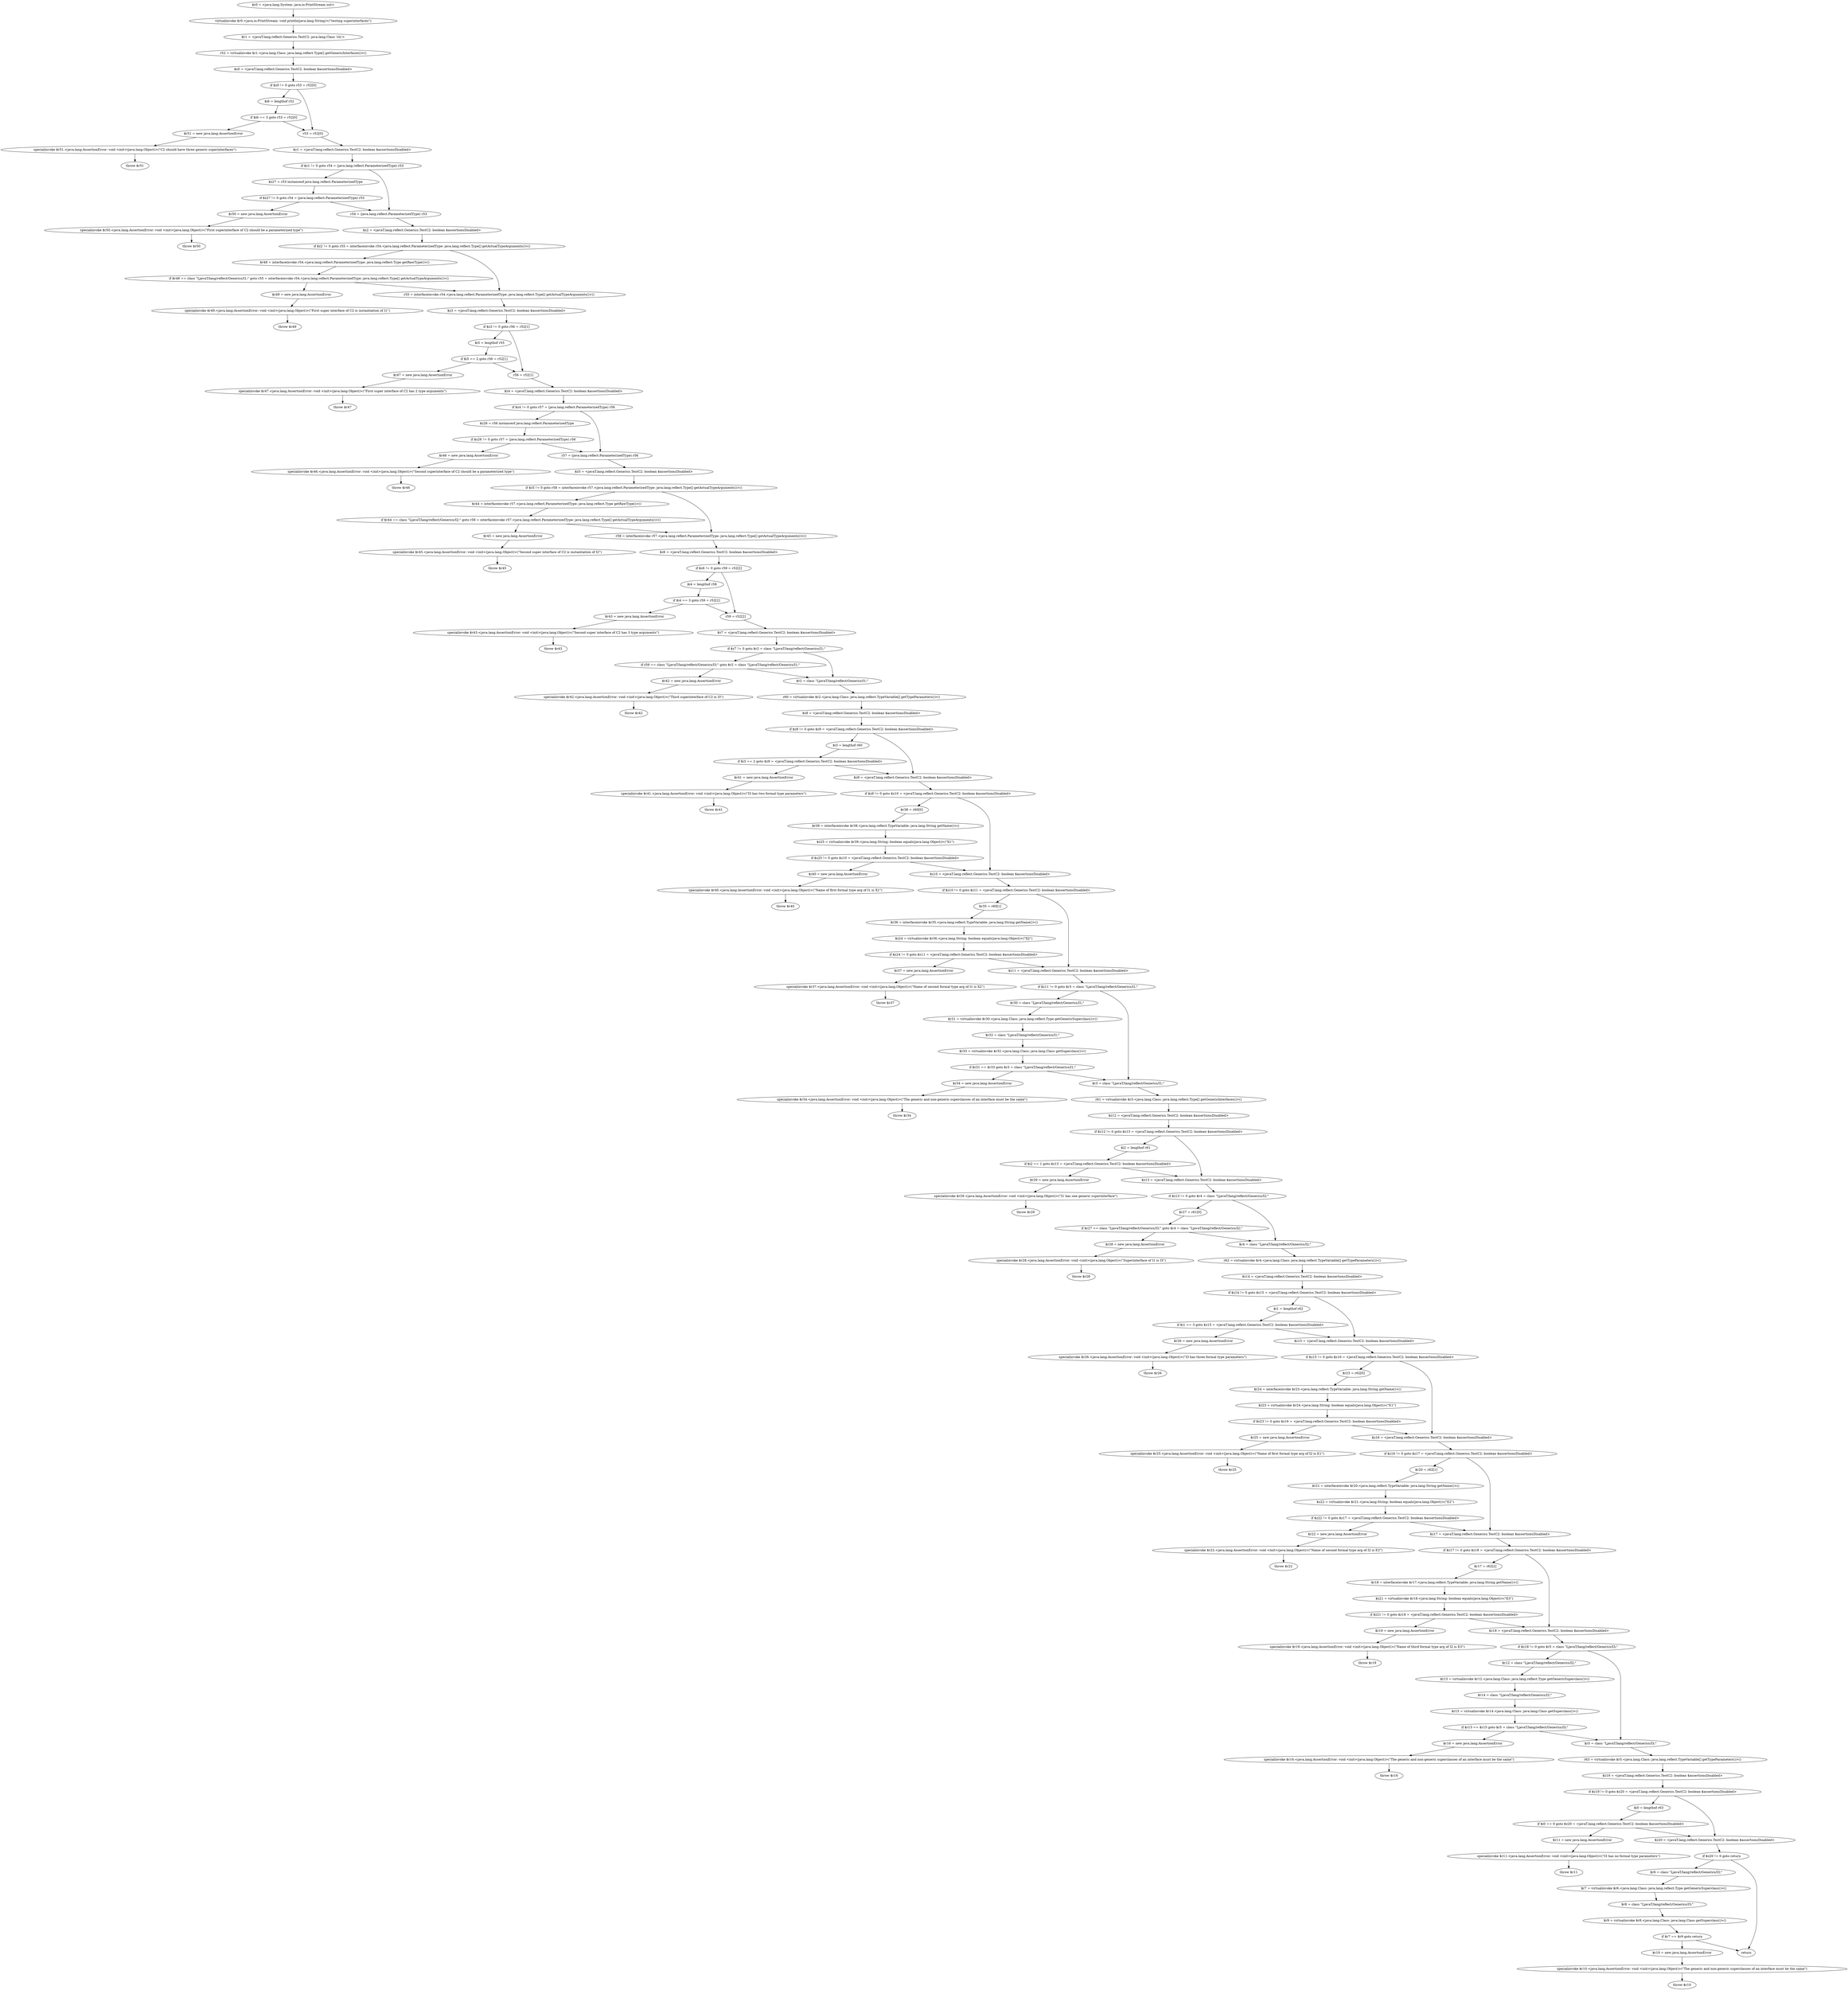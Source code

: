 digraph "unitGraph" {
    "$r0 = <java.lang.System: java.io.PrintStream out>"
    "virtualinvoke $r0.<java.io.PrintStream: void println(java.lang.String)>(\"testing superinterfaces\")"
    "$r1 = <javaT.lang.reflect.Generics.TestC2: java.lang.Class 'cls'>"
    "r52 = virtualinvoke $r1.<java.lang.Class: java.lang.reflect.Type[] getGenericInterfaces()>()"
    "$z0 = <javaT.lang.reflect.Generics.TestC2: boolean $assertionsDisabled>"
    "if $z0 != 0 goto r53 = r52[0]"
    "$i6 = lengthof r52"
    "if $i6 == 3 goto r53 = r52[0]"
    "$r51 = new java.lang.AssertionError"
    "specialinvoke $r51.<java.lang.AssertionError: void <init>(java.lang.Object)>(\"C2 should have three generic superinterfaces\")"
    "throw $r51"
    "r53 = r52[0]"
    "$z1 = <javaT.lang.reflect.Generics.TestC2: boolean $assertionsDisabled>"
    "if $z1 != 0 goto r54 = (java.lang.reflect.ParameterizedType) r53"
    "$z27 = r53 instanceof java.lang.reflect.ParameterizedType"
    "if $z27 != 0 goto r54 = (java.lang.reflect.ParameterizedType) r53"
    "$r50 = new java.lang.AssertionError"
    "specialinvoke $r50.<java.lang.AssertionError: void <init>(java.lang.Object)>(\"First superinterface of C2 should be a parameterized type\")"
    "throw $r50"
    "r54 = (java.lang.reflect.ParameterizedType) r53"
    "$z2 = <javaT.lang.reflect.Generics.TestC2: boolean $assertionsDisabled>"
    "if $z2 != 0 goto r55 = interfaceinvoke r54.<java.lang.reflect.ParameterizedType: java.lang.reflect.Type[] getActualTypeArguments()>()"
    "$r48 = interfaceinvoke r54.<java.lang.reflect.ParameterizedType: java.lang.reflect.Type getRawType()>()"
    "if $r48 == class \"LjavaT/lang/reflect/Generics/I1;\" goto r55 = interfaceinvoke r54.<java.lang.reflect.ParameterizedType: java.lang.reflect.Type[] getActualTypeArguments()>()"
    "$r49 = new java.lang.AssertionError"
    "specialinvoke $r49.<java.lang.AssertionError: void <init>(java.lang.Object)>(\"First super interface of C2 is instantiation of I1\")"
    "throw $r49"
    "r55 = interfaceinvoke r54.<java.lang.reflect.ParameterizedType: java.lang.reflect.Type[] getActualTypeArguments()>()"
    "$z3 = <javaT.lang.reflect.Generics.TestC2: boolean $assertionsDisabled>"
    "if $z3 != 0 goto r56 = r52[1]"
    "$i5 = lengthof r55"
    "if $i5 == 2 goto r56 = r52[1]"
    "$r47 = new java.lang.AssertionError"
    "specialinvoke $r47.<java.lang.AssertionError: void <init>(java.lang.Object)>(\"First super interface of C2 has 2 type arguments\")"
    "throw $r47"
    "r56 = r52[1]"
    "$z4 = <javaT.lang.reflect.Generics.TestC2: boolean $assertionsDisabled>"
    "if $z4 != 0 goto r57 = (java.lang.reflect.ParameterizedType) r56"
    "$z26 = r56 instanceof java.lang.reflect.ParameterizedType"
    "if $z26 != 0 goto r57 = (java.lang.reflect.ParameterizedType) r56"
    "$r46 = new java.lang.AssertionError"
    "specialinvoke $r46.<java.lang.AssertionError: void <init>(java.lang.Object)>(\"Second superinterface of C2 should be a parameterized type\")"
    "throw $r46"
    "r57 = (java.lang.reflect.ParameterizedType) r56"
    "$z5 = <javaT.lang.reflect.Generics.TestC2: boolean $assertionsDisabled>"
    "if $z5 != 0 goto r58 = interfaceinvoke r57.<java.lang.reflect.ParameterizedType: java.lang.reflect.Type[] getActualTypeArguments()>()"
    "$r44 = interfaceinvoke r57.<java.lang.reflect.ParameterizedType: java.lang.reflect.Type getRawType()>()"
    "if $r44 == class \"LjavaT/lang/reflect/Generics/I2;\" goto r58 = interfaceinvoke r57.<java.lang.reflect.ParameterizedType: java.lang.reflect.Type[] getActualTypeArguments()>()"
    "$r45 = new java.lang.AssertionError"
    "specialinvoke $r45.<java.lang.AssertionError: void <init>(java.lang.Object)>(\"Second super interface of C2 is instantiation of I2\")"
    "throw $r45"
    "r58 = interfaceinvoke r57.<java.lang.reflect.ParameterizedType: java.lang.reflect.Type[] getActualTypeArguments()>()"
    "$z6 = <javaT.lang.reflect.Generics.TestC2: boolean $assertionsDisabled>"
    "if $z6 != 0 goto r59 = r52[2]"
    "$i4 = lengthof r58"
    "if $i4 == 3 goto r59 = r52[2]"
    "$r43 = new java.lang.AssertionError"
    "specialinvoke $r43.<java.lang.AssertionError: void <init>(java.lang.Object)>(\"Second super interface of C2 has 3 type arguments\")"
    "throw $r43"
    "r59 = r52[2]"
    "$z7 = <javaT.lang.reflect.Generics.TestC2: boolean $assertionsDisabled>"
    "if $z7 != 0 goto $r2 = class \"LjavaT/lang/reflect/Generics/I1;\""
    "if r59 == class \"LjavaT/lang/reflect/Generics/I3;\" goto $r2 = class \"LjavaT/lang/reflect/Generics/I1;\""
    "$r42 = new java.lang.AssertionError"
    "specialinvoke $r42.<java.lang.AssertionError: void <init>(java.lang.Object)>(\"Third superinterface of C2 is I3\")"
    "throw $r42"
    "$r2 = class \"LjavaT/lang/reflect/Generics/I1;\""
    "r60 = virtualinvoke $r2.<java.lang.Class: java.lang.reflect.TypeVariable[] getTypeParameters()>()"
    "$z8 = <javaT.lang.reflect.Generics.TestC2: boolean $assertionsDisabled>"
    "if $z8 != 0 goto $z9 = <javaT.lang.reflect.Generics.TestC2: boolean $assertionsDisabled>"
    "$i3 = lengthof r60"
    "if $i3 == 2 goto $z9 = <javaT.lang.reflect.Generics.TestC2: boolean $assertionsDisabled>"
    "$r41 = new java.lang.AssertionError"
    "specialinvoke $r41.<java.lang.AssertionError: void <init>(java.lang.Object)>(\"I3 has two formal type parameters\")"
    "throw $r41"
    "$z9 = <javaT.lang.reflect.Generics.TestC2: boolean $assertionsDisabled>"
    "if $z9 != 0 goto $z10 = <javaT.lang.reflect.Generics.TestC2: boolean $assertionsDisabled>"
    "$r38 = r60[0]"
    "$r39 = interfaceinvoke $r38.<java.lang.reflect.TypeVariable: java.lang.String getName()>()"
    "$z25 = virtualinvoke $r39.<java.lang.String: boolean equals(java.lang.Object)>(\"X1\")"
    "if $z25 != 0 goto $z10 = <javaT.lang.reflect.Generics.TestC2: boolean $assertionsDisabled>"
    "$r40 = new java.lang.AssertionError"
    "specialinvoke $r40.<java.lang.AssertionError: void <init>(java.lang.Object)>(\"Name of first formal type arg of I1 is X1\")"
    "throw $r40"
    "$z10 = <javaT.lang.reflect.Generics.TestC2: boolean $assertionsDisabled>"
    "if $z10 != 0 goto $z11 = <javaT.lang.reflect.Generics.TestC2: boolean $assertionsDisabled>"
    "$r35 = r60[1]"
    "$r36 = interfaceinvoke $r35.<java.lang.reflect.TypeVariable: java.lang.String getName()>()"
    "$z24 = virtualinvoke $r36.<java.lang.String: boolean equals(java.lang.Object)>(\"X2\")"
    "if $z24 != 0 goto $z11 = <javaT.lang.reflect.Generics.TestC2: boolean $assertionsDisabled>"
    "$r37 = new java.lang.AssertionError"
    "specialinvoke $r37.<java.lang.AssertionError: void <init>(java.lang.Object)>(\"Name of second formal type arg of I1 is X2\")"
    "throw $r37"
    "$z11 = <javaT.lang.reflect.Generics.TestC2: boolean $assertionsDisabled>"
    "if $z11 != 0 goto $r3 = class \"LjavaT/lang/reflect/Generics/I1;\""
    "$r30 = class \"LjavaT/lang/reflect/Generics/I1;\""
    "$r31 = virtualinvoke $r30.<java.lang.Class: java.lang.reflect.Type getGenericSuperclass()>()"
    "$r32 = class \"LjavaT/lang/reflect/Generics/I1;\""
    "$r33 = virtualinvoke $r32.<java.lang.Class: java.lang.Class getSuperclass()>()"
    "if $r31 == $r33 goto $r3 = class \"LjavaT/lang/reflect/Generics/I1;\""
    "$r34 = new java.lang.AssertionError"
    "specialinvoke $r34.<java.lang.AssertionError: void <init>(java.lang.Object)>(\"The generic and non-generic superclasses of an interface must be the same\")"
    "throw $r34"
    "$r3 = class \"LjavaT/lang/reflect/Generics/I1;\""
    "r61 = virtualinvoke $r3.<java.lang.Class: java.lang.reflect.Type[] getGenericInterfaces()>()"
    "$z12 = <javaT.lang.reflect.Generics.TestC2: boolean $assertionsDisabled>"
    "if $z12 != 0 goto $z13 = <javaT.lang.reflect.Generics.TestC2: boolean $assertionsDisabled>"
    "$i2 = lengthof r61"
    "if $i2 == 1 goto $z13 = <javaT.lang.reflect.Generics.TestC2: boolean $assertionsDisabled>"
    "$r29 = new java.lang.AssertionError"
    "specialinvoke $r29.<java.lang.AssertionError: void <init>(java.lang.Object)>(\"I1 has one generic superinterface\")"
    "throw $r29"
    "$z13 = <javaT.lang.reflect.Generics.TestC2: boolean $assertionsDisabled>"
    "if $z13 != 0 goto $r4 = class \"LjavaT/lang/reflect/Generics/I2;\""
    "$r27 = r61[0]"
    "if $r27 == class \"LjavaT/lang/reflect/Generics/I3;\" goto $r4 = class \"LjavaT/lang/reflect/Generics/I2;\""
    "$r28 = new java.lang.AssertionError"
    "specialinvoke $r28.<java.lang.AssertionError: void <init>(java.lang.Object)>(\"Superinterface of I1 is I3\")"
    "throw $r28"
    "$r4 = class \"LjavaT/lang/reflect/Generics/I2;\""
    "r62 = virtualinvoke $r4.<java.lang.Class: java.lang.reflect.TypeVariable[] getTypeParameters()>()"
    "$z14 = <javaT.lang.reflect.Generics.TestC2: boolean $assertionsDisabled>"
    "if $z14 != 0 goto $z15 = <javaT.lang.reflect.Generics.TestC2: boolean $assertionsDisabled>"
    "$i1 = lengthof r62"
    "if $i1 == 3 goto $z15 = <javaT.lang.reflect.Generics.TestC2: boolean $assertionsDisabled>"
    "$r26 = new java.lang.AssertionError"
    "specialinvoke $r26.<java.lang.AssertionError: void <init>(java.lang.Object)>(\"I3 has three formal type parameters\")"
    "throw $r26"
    "$z15 = <javaT.lang.reflect.Generics.TestC2: boolean $assertionsDisabled>"
    "if $z15 != 0 goto $z16 = <javaT.lang.reflect.Generics.TestC2: boolean $assertionsDisabled>"
    "$r23 = r62[0]"
    "$r24 = interfaceinvoke $r23.<java.lang.reflect.TypeVariable: java.lang.String getName()>()"
    "$z23 = virtualinvoke $r24.<java.lang.String: boolean equals(java.lang.Object)>(\"E1\")"
    "if $z23 != 0 goto $z16 = <javaT.lang.reflect.Generics.TestC2: boolean $assertionsDisabled>"
    "$r25 = new java.lang.AssertionError"
    "specialinvoke $r25.<java.lang.AssertionError: void <init>(java.lang.Object)>(\"Name of first formal type arg of I2 is E1\")"
    "throw $r25"
    "$z16 = <javaT.lang.reflect.Generics.TestC2: boolean $assertionsDisabled>"
    "if $z16 != 0 goto $z17 = <javaT.lang.reflect.Generics.TestC2: boolean $assertionsDisabled>"
    "$r20 = r62[1]"
    "$r21 = interfaceinvoke $r20.<java.lang.reflect.TypeVariable: java.lang.String getName()>()"
    "$z22 = virtualinvoke $r21.<java.lang.String: boolean equals(java.lang.Object)>(\"E2\")"
    "if $z22 != 0 goto $z17 = <javaT.lang.reflect.Generics.TestC2: boolean $assertionsDisabled>"
    "$r22 = new java.lang.AssertionError"
    "specialinvoke $r22.<java.lang.AssertionError: void <init>(java.lang.Object)>(\"Name of second formal type arg of I2 is E2\")"
    "throw $r22"
    "$z17 = <javaT.lang.reflect.Generics.TestC2: boolean $assertionsDisabled>"
    "if $z17 != 0 goto $z18 = <javaT.lang.reflect.Generics.TestC2: boolean $assertionsDisabled>"
    "$r17 = r62[2]"
    "$r18 = interfaceinvoke $r17.<java.lang.reflect.TypeVariable: java.lang.String getName()>()"
    "$z21 = virtualinvoke $r18.<java.lang.String: boolean equals(java.lang.Object)>(\"E3\")"
    "if $z21 != 0 goto $z18 = <javaT.lang.reflect.Generics.TestC2: boolean $assertionsDisabled>"
    "$r19 = new java.lang.AssertionError"
    "specialinvoke $r19.<java.lang.AssertionError: void <init>(java.lang.Object)>(\"Name of third formal type arg of I2 is E3\")"
    "throw $r19"
    "$z18 = <javaT.lang.reflect.Generics.TestC2: boolean $assertionsDisabled>"
    "if $z18 != 0 goto $r5 = class \"LjavaT/lang/reflect/Generics/I3;\""
    "$r12 = class \"LjavaT/lang/reflect/Generics/I2;\""
    "$r13 = virtualinvoke $r12.<java.lang.Class: java.lang.reflect.Type getGenericSuperclass()>()"
    "$r14 = class \"LjavaT/lang/reflect/Generics/I2;\""
    "$r15 = virtualinvoke $r14.<java.lang.Class: java.lang.Class getSuperclass()>()"
    "if $r13 == $r15 goto $r5 = class \"LjavaT/lang/reflect/Generics/I3;\""
    "$r16 = new java.lang.AssertionError"
    "specialinvoke $r16.<java.lang.AssertionError: void <init>(java.lang.Object)>(\"The generic and non-generic superclasses of an interface must be the same\")"
    "throw $r16"
    "$r5 = class \"LjavaT/lang/reflect/Generics/I3;\""
    "r63 = virtualinvoke $r5.<java.lang.Class: java.lang.reflect.TypeVariable[] getTypeParameters()>()"
    "$z19 = <javaT.lang.reflect.Generics.TestC2: boolean $assertionsDisabled>"
    "if $z19 != 0 goto $z20 = <javaT.lang.reflect.Generics.TestC2: boolean $assertionsDisabled>"
    "$i0 = lengthof r63"
    "if $i0 == 0 goto $z20 = <javaT.lang.reflect.Generics.TestC2: boolean $assertionsDisabled>"
    "$r11 = new java.lang.AssertionError"
    "specialinvoke $r11.<java.lang.AssertionError: void <init>(java.lang.Object)>(\"I3 has no formal type parameters\")"
    "throw $r11"
    "$z20 = <javaT.lang.reflect.Generics.TestC2: boolean $assertionsDisabled>"
    "if $z20 != 0 goto return"
    "$r6 = class \"LjavaT/lang/reflect/Generics/I3;\""
    "$r7 = virtualinvoke $r6.<java.lang.Class: java.lang.reflect.Type getGenericSuperclass()>()"
    "$r8 = class \"LjavaT/lang/reflect/Generics/I3;\""
    "$r9 = virtualinvoke $r8.<java.lang.Class: java.lang.Class getSuperclass()>()"
    "if $r7 == $r9 goto return"
    "$r10 = new java.lang.AssertionError"
    "specialinvoke $r10.<java.lang.AssertionError: void <init>(java.lang.Object)>(\"The generic and non-generic superclasses of an interface must be the same\")"
    "throw $r10"
    "return"
    "$r0 = <java.lang.System: java.io.PrintStream out>"->"virtualinvoke $r0.<java.io.PrintStream: void println(java.lang.String)>(\"testing superinterfaces\")";
    "virtualinvoke $r0.<java.io.PrintStream: void println(java.lang.String)>(\"testing superinterfaces\")"->"$r1 = <javaT.lang.reflect.Generics.TestC2: java.lang.Class 'cls'>";
    "$r1 = <javaT.lang.reflect.Generics.TestC2: java.lang.Class 'cls'>"->"r52 = virtualinvoke $r1.<java.lang.Class: java.lang.reflect.Type[] getGenericInterfaces()>()";
    "r52 = virtualinvoke $r1.<java.lang.Class: java.lang.reflect.Type[] getGenericInterfaces()>()"->"$z0 = <javaT.lang.reflect.Generics.TestC2: boolean $assertionsDisabled>";
    "$z0 = <javaT.lang.reflect.Generics.TestC2: boolean $assertionsDisabled>"->"if $z0 != 0 goto r53 = r52[0]";
    "if $z0 != 0 goto r53 = r52[0]"->"$i6 = lengthof r52";
    "if $z0 != 0 goto r53 = r52[0]"->"r53 = r52[0]";
    "$i6 = lengthof r52"->"if $i6 == 3 goto r53 = r52[0]";
    "if $i6 == 3 goto r53 = r52[0]"->"$r51 = new java.lang.AssertionError";
    "if $i6 == 3 goto r53 = r52[0]"->"r53 = r52[0]";
    "$r51 = new java.lang.AssertionError"->"specialinvoke $r51.<java.lang.AssertionError: void <init>(java.lang.Object)>(\"C2 should have three generic superinterfaces\")";
    "specialinvoke $r51.<java.lang.AssertionError: void <init>(java.lang.Object)>(\"C2 should have three generic superinterfaces\")"->"throw $r51";
    "r53 = r52[0]"->"$z1 = <javaT.lang.reflect.Generics.TestC2: boolean $assertionsDisabled>";
    "$z1 = <javaT.lang.reflect.Generics.TestC2: boolean $assertionsDisabled>"->"if $z1 != 0 goto r54 = (java.lang.reflect.ParameterizedType) r53";
    "if $z1 != 0 goto r54 = (java.lang.reflect.ParameterizedType) r53"->"$z27 = r53 instanceof java.lang.reflect.ParameterizedType";
    "if $z1 != 0 goto r54 = (java.lang.reflect.ParameterizedType) r53"->"r54 = (java.lang.reflect.ParameterizedType) r53";
    "$z27 = r53 instanceof java.lang.reflect.ParameterizedType"->"if $z27 != 0 goto r54 = (java.lang.reflect.ParameterizedType) r53";
    "if $z27 != 0 goto r54 = (java.lang.reflect.ParameterizedType) r53"->"$r50 = new java.lang.AssertionError";
    "if $z27 != 0 goto r54 = (java.lang.reflect.ParameterizedType) r53"->"r54 = (java.lang.reflect.ParameterizedType) r53";
    "$r50 = new java.lang.AssertionError"->"specialinvoke $r50.<java.lang.AssertionError: void <init>(java.lang.Object)>(\"First superinterface of C2 should be a parameterized type\")";
    "specialinvoke $r50.<java.lang.AssertionError: void <init>(java.lang.Object)>(\"First superinterface of C2 should be a parameterized type\")"->"throw $r50";
    "r54 = (java.lang.reflect.ParameterizedType) r53"->"$z2 = <javaT.lang.reflect.Generics.TestC2: boolean $assertionsDisabled>";
    "$z2 = <javaT.lang.reflect.Generics.TestC2: boolean $assertionsDisabled>"->"if $z2 != 0 goto r55 = interfaceinvoke r54.<java.lang.reflect.ParameterizedType: java.lang.reflect.Type[] getActualTypeArguments()>()";
    "if $z2 != 0 goto r55 = interfaceinvoke r54.<java.lang.reflect.ParameterizedType: java.lang.reflect.Type[] getActualTypeArguments()>()"->"$r48 = interfaceinvoke r54.<java.lang.reflect.ParameterizedType: java.lang.reflect.Type getRawType()>()";
    "if $z2 != 0 goto r55 = interfaceinvoke r54.<java.lang.reflect.ParameterizedType: java.lang.reflect.Type[] getActualTypeArguments()>()"->"r55 = interfaceinvoke r54.<java.lang.reflect.ParameterizedType: java.lang.reflect.Type[] getActualTypeArguments()>()";
    "$r48 = interfaceinvoke r54.<java.lang.reflect.ParameterizedType: java.lang.reflect.Type getRawType()>()"->"if $r48 == class \"LjavaT/lang/reflect/Generics/I1;\" goto r55 = interfaceinvoke r54.<java.lang.reflect.ParameterizedType: java.lang.reflect.Type[] getActualTypeArguments()>()";
    "if $r48 == class \"LjavaT/lang/reflect/Generics/I1;\" goto r55 = interfaceinvoke r54.<java.lang.reflect.ParameterizedType: java.lang.reflect.Type[] getActualTypeArguments()>()"->"$r49 = new java.lang.AssertionError";
    "if $r48 == class \"LjavaT/lang/reflect/Generics/I1;\" goto r55 = interfaceinvoke r54.<java.lang.reflect.ParameterizedType: java.lang.reflect.Type[] getActualTypeArguments()>()"->"r55 = interfaceinvoke r54.<java.lang.reflect.ParameterizedType: java.lang.reflect.Type[] getActualTypeArguments()>()";
    "$r49 = new java.lang.AssertionError"->"specialinvoke $r49.<java.lang.AssertionError: void <init>(java.lang.Object)>(\"First super interface of C2 is instantiation of I1\")";
    "specialinvoke $r49.<java.lang.AssertionError: void <init>(java.lang.Object)>(\"First super interface of C2 is instantiation of I1\")"->"throw $r49";
    "r55 = interfaceinvoke r54.<java.lang.reflect.ParameterizedType: java.lang.reflect.Type[] getActualTypeArguments()>()"->"$z3 = <javaT.lang.reflect.Generics.TestC2: boolean $assertionsDisabled>";
    "$z3 = <javaT.lang.reflect.Generics.TestC2: boolean $assertionsDisabled>"->"if $z3 != 0 goto r56 = r52[1]";
    "if $z3 != 0 goto r56 = r52[1]"->"$i5 = lengthof r55";
    "if $z3 != 0 goto r56 = r52[1]"->"r56 = r52[1]";
    "$i5 = lengthof r55"->"if $i5 == 2 goto r56 = r52[1]";
    "if $i5 == 2 goto r56 = r52[1]"->"$r47 = new java.lang.AssertionError";
    "if $i5 == 2 goto r56 = r52[1]"->"r56 = r52[1]";
    "$r47 = new java.lang.AssertionError"->"specialinvoke $r47.<java.lang.AssertionError: void <init>(java.lang.Object)>(\"First super interface of C2 has 2 type arguments\")";
    "specialinvoke $r47.<java.lang.AssertionError: void <init>(java.lang.Object)>(\"First super interface of C2 has 2 type arguments\")"->"throw $r47";
    "r56 = r52[1]"->"$z4 = <javaT.lang.reflect.Generics.TestC2: boolean $assertionsDisabled>";
    "$z4 = <javaT.lang.reflect.Generics.TestC2: boolean $assertionsDisabled>"->"if $z4 != 0 goto r57 = (java.lang.reflect.ParameterizedType) r56";
    "if $z4 != 0 goto r57 = (java.lang.reflect.ParameterizedType) r56"->"$z26 = r56 instanceof java.lang.reflect.ParameterizedType";
    "if $z4 != 0 goto r57 = (java.lang.reflect.ParameterizedType) r56"->"r57 = (java.lang.reflect.ParameterizedType) r56";
    "$z26 = r56 instanceof java.lang.reflect.ParameterizedType"->"if $z26 != 0 goto r57 = (java.lang.reflect.ParameterizedType) r56";
    "if $z26 != 0 goto r57 = (java.lang.reflect.ParameterizedType) r56"->"$r46 = new java.lang.AssertionError";
    "if $z26 != 0 goto r57 = (java.lang.reflect.ParameterizedType) r56"->"r57 = (java.lang.reflect.ParameterizedType) r56";
    "$r46 = new java.lang.AssertionError"->"specialinvoke $r46.<java.lang.AssertionError: void <init>(java.lang.Object)>(\"Second superinterface of C2 should be a parameterized type\")";
    "specialinvoke $r46.<java.lang.AssertionError: void <init>(java.lang.Object)>(\"Second superinterface of C2 should be a parameterized type\")"->"throw $r46";
    "r57 = (java.lang.reflect.ParameterizedType) r56"->"$z5 = <javaT.lang.reflect.Generics.TestC2: boolean $assertionsDisabled>";
    "$z5 = <javaT.lang.reflect.Generics.TestC2: boolean $assertionsDisabled>"->"if $z5 != 0 goto r58 = interfaceinvoke r57.<java.lang.reflect.ParameterizedType: java.lang.reflect.Type[] getActualTypeArguments()>()";
    "if $z5 != 0 goto r58 = interfaceinvoke r57.<java.lang.reflect.ParameterizedType: java.lang.reflect.Type[] getActualTypeArguments()>()"->"$r44 = interfaceinvoke r57.<java.lang.reflect.ParameterizedType: java.lang.reflect.Type getRawType()>()";
    "if $z5 != 0 goto r58 = interfaceinvoke r57.<java.lang.reflect.ParameterizedType: java.lang.reflect.Type[] getActualTypeArguments()>()"->"r58 = interfaceinvoke r57.<java.lang.reflect.ParameterizedType: java.lang.reflect.Type[] getActualTypeArguments()>()";
    "$r44 = interfaceinvoke r57.<java.lang.reflect.ParameterizedType: java.lang.reflect.Type getRawType()>()"->"if $r44 == class \"LjavaT/lang/reflect/Generics/I2;\" goto r58 = interfaceinvoke r57.<java.lang.reflect.ParameterizedType: java.lang.reflect.Type[] getActualTypeArguments()>()";
    "if $r44 == class \"LjavaT/lang/reflect/Generics/I2;\" goto r58 = interfaceinvoke r57.<java.lang.reflect.ParameterizedType: java.lang.reflect.Type[] getActualTypeArguments()>()"->"$r45 = new java.lang.AssertionError";
    "if $r44 == class \"LjavaT/lang/reflect/Generics/I2;\" goto r58 = interfaceinvoke r57.<java.lang.reflect.ParameterizedType: java.lang.reflect.Type[] getActualTypeArguments()>()"->"r58 = interfaceinvoke r57.<java.lang.reflect.ParameterizedType: java.lang.reflect.Type[] getActualTypeArguments()>()";
    "$r45 = new java.lang.AssertionError"->"specialinvoke $r45.<java.lang.AssertionError: void <init>(java.lang.Object)>(\"Second super interface of C2 is instantiation of I2\")";
    "specialinvoke $r45.<java.lang.AssertionError: void <init>(java.lang.Object)>(\"Second super interface of C2 is instantiation of I2\")"->"throw $r45";
    "r58 = interfaceinvoke r57.<java.lang.reflect.ParameterizedType: java.lang.reflect.Type[] getActualTypeArguments()>()"->"$z6 = <javaT.lang.reflect.Generics.TestC2: boolean $assertionsDisabled>";
    "$z6 = <javaT.lang.reflect.Generics.TestC2: boolean $assertionsDisabled>"->"if $z6 != 0 goto r59 = r52[2]";
    "if $z6 != 0 goto r59 = r52[2]"->"$i4 = lengthof r58";
    "if $z6 != 0 goto r59 = r52[2]"->"r59 = r52[2]";
    "$i4 = lengthof r58"->"if $i4 == 3 goto r59 = r52[2]";
    "if $i4 == 3 goto r59 = r52[2]"->"$r43 = new java.lang.AssertionError";
    "if $i4 == 3 goto r59 = r52[2]"->"r59 = r52[2]";
    "$r43 = new java.lang.AssertionError"->"specialinvoke $r43.<java.lang.AssertionError: void <init>(java.lang.Object)>(\"Second super interface of C2 has 3 type arguments\")";
    "specialinvoke $r43.<java.lang.AssertionError: void <init>(java.lang.Object)>(\"Second super interface of C2 has 3 type arguments\")"->"throw $r43";
    "r59 = r52[2]"->"$z7 = <javaT.lang.reflect.Generics.TestC2: boolean $assertionsDisabled>";
    "$z7 = <javaT.lang.reflect.Generics.TestC2: boolean $assertionsDisabled>"->"if $z7 != 0 goto $r2 = class \"LjavaT/lang/reflect/Generics/I1;\"";
    "if $z7 != 0 goto $r2 = class \"LjavaT/lang/reflect/Generics/I1;\""->"if r59 == class \"LjavaT/lang/reflect/Generics/I3;\" goto $r2 = class \"LjavaT/lang/reflect/Generics/I1;\"";
    "if $z7 != 0 goto $r2 = class \"LjavaT/lang/reflect/Generics/I1;\""->"$r2 = class \"LjavaT/lang/reflect/Generics/I1;\"";
    "if r59 == class \"LjavaT/lang/reflect/Generics/I3;\" goto $r2 = class \"LjavaT/lang/reflect/Generics/I1;\""->"$r42 = new java.lang.AssertionError";
    "if r59 == class \"LjavaT/lang/reflect/Generics/I3;\" goto $r2 = class \"LjavaT/lang/reflect/Generics/I1;\""->"$r2 = class \"LjavaT/lang/reflect/Generics/I1;\"";
    "$r42 = new java.lang.AssertionError"->"specialinvoke $r42.<java.lang.AssertionError: void <init>(java.lang.Object)>(\"Third superinterface of C2 is I3\")";
    "specialinvoke $r42.<java.lang.AssertionError: void <init>(java.lang.Object)>(\"Third superinterface of C2 is I3\")"->"throw $r42";
    "$r2 = class \"LjavaT/lang/reflect/Generics/I1;\""->"r60 = virtualinvoke $r2.<java.lang.Class: java.lang.reflect.TypeVariable[] getTypeParameters()>()";
    "r60 = virtualinvoke $r2.<java.lang.Class: java.lang.reflect.TypeVariable[] getTypeParameters()>()"->"$z8 = <javaT.lang.reflect.Generics.TestC2: boolean $assertionsDisabled>";
    "$z8 = <javaT.lang.reflect.Generics.TestC2: boolean $assertionsDisabled>"->"if $z8 != 0 goto $z9 = <javaT.lang.reflect.Generics.TestC2: boolean $assertionsDisabled>";
    "if $z8 != 0 goto $z9 = <javaT.lang.reflect.Generics.TestC2: boolean $assertionsDisabled>"->"$i3 = lengthof r60";
    "if $z8 != 0 goto $z9 = <javaT.lang.reflect.Generics.TestC2: boolean $assertionsDisabled>"->"$z9 = <javaT.lang.reflect.Generics.TestC2: boolean $assertionsDisabled>";
    "$i3 = lengthof r60"->"if $i3 == 2 goto $z9 = <javaT.lang.reflect.Generics.TestC2: boolean $assertionsDisabled>";
    "if $i3 == 2 goto $z9 = <javaT.lang.reflect.Generics.TestC2: boolean $assertionsDisabled>"->"$r41 = new java.lang.AssertionError";
    "if $i3 == 2 goto $z9 = <javaT.lang.reflect.Generics.TestC2: boolean $assertionsDisabled>"->"$z9 = <javaT.lang.reflect.Generics.TestC2: boolean $assertionsDisabled>";
    "$r41 = new java.lang.AssertionError"->"specialinvoke $r41.<java.lang.AssertionError: void <init>(java.lang.Object)>(\"I3 has two formal type parameters\")";
    "specialinvoke $r41.<java.lang.AssertionError: void <init>(java.lang.Object)>(\"I3 has two formal type parameters\")"->"throw $r41";
    "$z9 = <javaT.lang.reflect.Generics.TestC2: boolean $assertionsDisabled>"->"if $z9 != 0 goto $z10 = <javaT.lang.reflect.Generics.TestC2: boolean $assertionsDisabled>";
    "if $z9 != 0 goto $z10 = <javaT.lang.reflect.Generics.TestC2: boolean $assertionsDisabled>"->"$r38 = r60[0]";
    "if $z9 != 0 goto $z10 = <javaT.lang.reflect.Generics.TestC2: boolean $assertionsDisabled>"->"$z10 = <javaT.lang.reflect.Generics.TestC2: boolean $assertionsDisabled>";
    "$r38 = r60[0]"->"$r39 = interfaceinvoke $r38.<java.lang.reflect.TypeVariable: java.lang.String getName()>()";
    "$r39 = interfaceinvoke $r38.<java.lang.reflect.TypeVariable: java.lang.String getName()>()"->"$z25 = virtualinvoke $r39.<java.lang.String: boolean equals(java.lang.Object)>(\"X1\")";
    "$z25 = virtualinvoke $r39.<java.lang.String: boolean equals(java.lang.Object)>(\"X1\")"->"if $z25 != 0 goto $z10 = <javaT.lang.reflect.Generics.TestC2: boolean $assertionsDisabled>";
    "if $z25 != 0 goto $z10 = <javaT.lang.reflect.Generics.TestC2: boolean $assertionsDisabled>"->"$r40 = new java.lang.AssertionError";
    "if $z25 != 0 goto $z10 = <javaT.lang.reflect.Generics.TestC2: boolean $assertionsDisabled>"->"$z10 = <javaT.lang.reflect.Generics.TestC2: boolean $assertionsDisabled>";
    "$r40 = new java.lang.AssertionError"->"specialinvoke $r40.<java.lang.AssertionError: void <init>(java.lang.Object)>(\"Name of first formal type arg of I1 is X1\")";
    "specialinvoke $r40.<java.lang.AssertionError: void <init>(java.lang.Object)>(\"Name of first formal type arg of I1 is X1\")"->"throw $r40";
    "$z10 = <javaT.lang.reflect.Generics.TestC2: boolean $assertionsDisabled>"->"if $z10 != 0 goto $z11 = <javaT.lang.reflect.Generics.TestC2: boolean $assertionsDisabled>";
    "if $z10 != 0 goto $z11 = <javaT.lang.reflect.Generics.TestC2: boolean $assertionsDisabled>"->"$r35 = r60[1]";
    "if $z10 != 0 goto $z11 = <javaT.lang.reflect.Generics.TestC2: boolean $assertionsDisabled>"->"$z11 = <javaT.lang.reflect.Generics.TestC2: boolean $assertionsDisabled>";
    "$r35 = r60[1]"->"$r36 = interfaceinvoke $r35.<java.lang.reflect.TypeVariable: java.lang.String getName()>()";
    "$r36 = interfaceinvoke $r35.<java.lang.reflect.TypeVariable: java.lang.String getName()>()"->"$z24 = virtualinvoke $r36.<java.lang.String: boolean equals(java.lang.Object)>(\"X2\")";
    "$z24 = virtualinvoke $r36.<java.lang.String: boolean equals(java.lang.Object)>(\"X2\")"->"if $z24 != 0 goto $z11 = <javaT.lang.reflect.Generics.TestC2: boolean $assertionsDisabled>";
    "if $z24 != 0 goto $z11 = <javaT.lang.reflect.Generics.TestC2: boolean $assertionsDisabled>"->"$r37 = new java.lang.AssertionError";
    "if $z24 != 0 goto $z11 = <javaT.lang.reflect.Generics.TestC2: boolean $assertionsDisabled>"->"$z11 = <javaT.lang.reflect.Generics.TestC2: boolean $assertionsDisabled>";
    "$r37 = new java.lang.AssertionError"->"specialinvoke $r37.<java.lang.AssertionError: void <init>(java.lang.Object)>(\"Name of second formal type arg of I1 is X2\")";
    "specialinvoke $r37.<java.lang.AssertionError: void <init>(java.lang.Object)>(\"Name of second formal type arg of I1 is X2\")"->"throw $r37";
    "$z11 = <javaT.lang.reflect.Generics.TestC2: boolean $assertionsDisabled>"->"if $z11 != 0 goto $r3 = class \"LjavaT/lang/reflect/Generics/I1;\"";
    "if $z11 != 0 goto $r3 = class \"LjavaT/lang/reflect/Generics/I1;\""->"$r30 = class \"LjavaT/lang/reflect/Generics/I1;\"";
    "if $z11 != 0 goto $r3 = class \"LjavaT/lang/reflect/Generics/I1;\""->"$r3 = class \"LjavaT/lang/reflect/Generics/I1;\"";
    "$r30 = class \"LjavaT/lang/reflect/Generics/I1;\""->"$r31 = virtualinvoke $r30.<java.lang.Class: java.lang.reflect.Type getGenericSuperclass()>()";
    "$r31 = virtualinvoke $r30.<java.lang.Class: java.lang.reflect.Type getGenericSuperclass()>()"->"$r32 = class \"LjavaT/lang/reflect/Generics/I1;\"";
    "$r32 = class \"LjavaT/lang/reflect/Generics/I1;\""->"$r33 = virtualinvoke $r32.<java.lang.Class: java.lang.Class getSuperclass()>()";
    "$r33 = virtualinvoke $r32.<java.lang.Class: java.lang.Class getSuperclass()>()"->"if $r31 == $r33 goto $r3 = class \"LjavaT/lang/reflect/Generics/I1;\"";
    "if $r31 == $r33 goto $r3 = class \"LjavaT/lang/reflect/Generics/I1;\""->"$r34 = new java.lang.AssertionError";
    "if $r31 == $r33 goto $r3 = class \"LjavaT/lang/reflect/Generics/I1;\""->"$r3 = class \"LjavaT/lang/reflect/Generics/I1;\"";
    "$r34 = new java.lang.AssertionError"->"specialinvoke $r34.<java.lang.AssertionError: void <init>(java.lang.Object)>(\"The generic and non-generic superclasses of an interface must be the same\")";
    "specialinvoke $r34.<java.lang.AssertionError: void <init>(java.lang.Object)>(\"The generic and non-generic superclasses of an interface must be the same\")"->"throw $r34";
    "$r3 = class \"LjavaT/lang/reflect/Generics/I1;\""->"r61 = virtualinvoke $r3.<java.lang.Class: java.lang.reflect.Type[] getGenericInterfaces()>()";
    "r61 = virtualinvoke $r3.<java.lang.Class: java.lang.reflect.Type[] getGenericInterfaces()>()"->"$z12 = <javaT.lang.reflect.Generics.TestC2: boolean $assertionsDisabled>";
    "$z12 = <javaT.lang.reflect.Generics.TestC2: boolean $assertionsDisabled>"->"if $z12 != 0 goto $z13 = <javaT.lang.reflect.Generics.TestC2: boolean $assertionsDisabled>";
    "if $z12 != 0 goto $z13 = <javaT.lang.reflect.Generics.TestC2: boolean $assertionsDisabled>"->"$i2 = lengthof r61";
    "if $z12 != 0 goto $z13 = <javaT.lang.reflect.Generics.TestC2: boolean $assertionsDisabled>"->"$z13 = <javaT.lang.reflect.Generics.TestC2: boolean $assertionsDisabled>";
    "$i2 = lengthof r61"->"if $i2 == 1 goto $z13 = <javaT.lang.reflect.Generics.TestC2: boolean $assertionsDisabled>";
    "if $i2 == 1 goto $z13 = <javaT.lang.reflect.Generics.TestC2: boolean $assertionsDisabled>"->"$r29 = new java.lang.AssertionError";
    "if $i2 == 1 goto $z13 = <javaT.lang.reflect.Generics.TestC2: boolean $assertionsDisabled>"->"$z13 = <javaT.lang.reflect.Generics.TestC2: boolean $assertionsDisabled>";
    "$r29 = new java.lang.AssertionError"->"specialinvoke $r29.<java.lang.AssertionError: void <init>(java.lang.Object)>(\"I1 has one generic superinterface\")";
    "specialinvoke $r29.<java.lang.AssertionError: void <init>(java.lang.Object)>(\"I1 has one generic superinterface\")"->"throw $r29";
    "$z13 = <javaT.lang.reflect.Generics.TestC2: boolean $assertionsDisabled>"->"if $z13 != 0 goto $r4 = class \"LjavaT/lang/reflect/Generics/I2;\"";
    "if $z13 != 0 goto $r4 = class \"LjavaT/lang/reflect/Generics/I2;\""->"$r27 = r61[0]";
    "if $z13 != 0 goto $r4 = class \"LjavaT/lang/reflect/Generics/I2;\""->"$r4 = class \"LjavaT/lang/reflect/Generics/I2;\"";
    "$r27 = r61[0]"->"if $r27 == class \"LjavaT/lang/reflect/Generics/I3;\" goto $r4 = class \"LjavaT/lang/reflect/Generics/I2;\"";
    "if $r27 == class \"LjavaT/lang/reflect/Generics/I3;\" goto $r4 = class \"LjavaT/lang/reflect/Generics/I2;\""->"$r28 = new java.lang.AssertionError";
    "if $r27 == class \"LjavaT/lang/reflect/Generics/I3;\" goto $r4 = class \"LjavaT/lang/reflect/Generics/I2;\""->"$r4 = class \"LjavaT/lang/reflect/Generics/I2;\"";
    "$r28 = new java.lang.AssertionError"->"specialinvoke $r28.<java.lang.AssertionError: void <init>(java.lang.Object)>(\"Superinterface of I1 is I3\")";
    "specialinvoke $r28.<java.lang.AssertionError: void <init>(java.lang.Object)>(\"Superinterface of I1 is I3\")"->"throw $r28";
    "$r4 = class \"LjavaT/lang/reflect/Generics/I2;\""->"r62 = virtualinvoke $r4.<java.lang.Class: java.lang.reflect.TypeVariable[] getTypeParameters()>()";
    "r62 = virtualinvoke $r4.<java.lang.Class: java.lang.reflect.TypeVariable[] getTypeParameters()>()"->"$z14 = <javaT.lang.reflect.Generics.TestC2: boolean $assertionsDisabled>";
    "$z14 = <javaT.lang.reflect.Generics.TestC2: boolean $assertionsDisabled>"->"if $z14 != 0 goto $z15 = <javaT.lang.reflect.Generics.TestC2: boolean $assertionsDisabled>";
    "if $z14 != 0 goto $z15 = <javaT.lang.reflect.Generics.TestC2: boolean $assertionsDisabled>"->"$i1 = lengthof r62";
    "if $z14 != 0 goto $z15 = <javaT.lang.reflect.Generics.TestC2: boolean $assertionsDisabled>"->"$z15 = <javaT.lang.reflect.Generics.TestC2: boolean $assertionsDisabled>";
    "$i1 = lengthof r62"->"if $i1 == 3 goto $z15 = <javaT.lang.reflect.Generics.TestC2: boolean $assertionsDisabled>";
    "if $i1 == 3 goto $z15 = <javaT.lang.reflect.Generics.TestC2: boolean $assertionsDisabled>"->"$r26 = new java.lang.AssertionError";
    "if $i1 == 3 goto $z15 = <javaT.lang.reflect.Generics.TestC2: boolean $assertionsDisabled>"->"$z15 = <javaT.lang.reflect.Generics.TestC2: boolean $assertionsDisabled>";
    "$r26 = new java.lang.AssertionError"->"specialinvoke $r26.<java.lang.AssertionError: void <init>(java.lang.Object)>(\"I3 has three formal type parameters\")";
    "specialinvoke $r26.<java.lang.AssertionError: void <init>(java.lang.Object)>(\"I3 has three formal type parameters\")"->"throw $r26";
    "$z15 = <javaT.lang.reflect.Generics.TestC2: boolean $assertionsDisabled>"->"if $z15 != 0 goto $z16 = <javaT.lang.reflect.Generics.TestC2: boolean $assertionsDisabled>";
    "if $z15 != 0 goto $z16 = <javaT.lang.reflect.Generics.TestC2: boolean $assertionsDisabled>"->"$r23 = r62[0]";
    "if $z15 != 0 goto $z16 = <javaT.lang.reflect.Generics.TestC2: boolean $assertionsDisabled>"->"$z16 = <javaT.lang.reflect.Generics.TestC2: boolean $assertionsDisabled>";
    "$r23 = r62[0]"->"$r24 = interfaceinvoke $r23.<java.lang.reflect.TypeVariable: java.lang.String getName()>()";
    "$r24 = interfaceinvoke $r23.<java.lang.reflect.TypeVariable: java.lang.String getName()>()"->"$z23 = virtualinvoke $r24.<java.lang.String: boolean equals(java.lang.Object)>(\"E1\")";
    "$z23 = virtualinvoke $r24.<java.lang.String: boolean equals(java.lang.Object)>(\"E1\")"->"if $z23 != 0 goto $z16 = <javaT.lang.reflect.Generics.TestC2: boolean $assertionsDisabled>";
    "if $z23 != 0 goto $z16 = <javaT.lang.reflect.Generics.TestC2: boolean $assertionsDisabled>"->"$r25 = new java.lang.AssertionError";
    "if $z23 != 0 goto $z16 = <javaT.lang.reflect.Generics.TestC2: boolean $assertionsDisabled>"->"$z16 = <javaT.lang.reflect.Generics.TestC2: boolean $assertionsDisabled>";
    "$r25 = new java.lang.AssertionError"->"specialinvoke $r25.<java.lang.AssertionError: void <init>(java.lang.Object)>(\"Name of first formal type arg of I2 is E1\")";
    "specialinvoke $r25.<java.lang.AssertionError: void <init>(java.lang.Object)>(\"Name of first formal type arg of I2 is E1\")"->"throw $r25";
    "$z16 = <javaT.lang.reflect.Generics.TestC2: boolean $assertionsDisabled>"->"if $z16 != 0 goto $z17 = <javaT.lang.reflect.Generics.TestC2: boolean $assertionsDisabled>";
    "if $z16 != 0 goto $z17 = <javaT.lang.reflect.Generics.TestC2: boolean $assertionsDisabled>"->"$r20 = r62[1]";
    "if $z16 != 0 goto $z17 = <javaT.lang.reflect.Generics.TestC2: boolean $assertionsDisabled>"->"$z17 = <javaT.lang.reflect.Generics.TestC2: boolean $assertionsDisabled>";
    "$r20 = r62[1]"->"$r21 = interfaceinvoke $r20.<java.lang.reflect.TypeVariable: java.lang.String getName()>()";
    "$r21 = interfaceinvoke $r20.<java.lang.reflect.TypeVariable: java.lang.String getName()>()"->"$z22 = virtualinvoke $r21.<java.lang.String: boolean equals(java.lang.Object)>(\"E2\")";
    "$z22 = virtualinvoke $r21.<java.lang.String: boolean equals(java.lang.Object)>(\"E2\")"->"if $z22 != 0 goto $z17 = <javaT.lang.reflect.Generics.TestC2: boolean $assertionsDisabled>";
    "if $z22 != 0 goto $z17 = <javaT.lang.reflect.Generics.TestC2: boolean $assertionsDisabled>"->"$r22 = new java.lang.AssertionError";
    "if $z22 != 0 goto $z17 = <javaT.lang.reflect.Generics.TestC2: boolean $assertionsDisabled>"->"$z17 = <javaT.lang.reflect.Generics.TestC2: boolean $assertionsDisabled>";
    "$r22 = new java.lang.AssertionError"->"specialinvoke $r22.<java.lang.AssertionError: void <init>(java.lang.Object)>(\"Name of second formal type arg of I2 is E2\")";
    "specialinvoke $r22.<java.lang.AssertionError: void <init>(java.lang.Object)>(\"Name of second formal type arg of I2 is E2\")"->"throw $r22";
    "$z17 = <javaT.lang.reflect.Generics.TestC2: boolean $assertionsDisabled>"->"if $z17 != 0 goto $z18 = <javaT.lang.reflect.Generics.TestC2: boolean $assertionsDisabled>";
    "if $z17 != 0 goto $z18 = <javaT.lang.reflect.Generics.TestC2: boolean $assertionsDisabled>"->"$r17 = r62[2]";
    "if $z17 != 0 goto $z18 = <javaT.lang.reflect.Generics.TestC2: boolean $assertionsDisabled>"->"$z18 = <javaT.lang.reflect.Generics.TestC2: boolean $assertionsDisabled>";
    "$r17 = r62[2]"->"$r18 = interfaceinvoke $r17.<java.lang.reflect.TypeVariable: java.lang.String getName()>()";
    "$r18 = interfaceinvoke $r17.<java.lang.reflect.TypeVariable: java.lang.String getName()>()"->"$z21 = virtualinvoke $r18.<java.lang.String: boolean equals(java.lang.Object)>(\"E3\")";
    "$z21 = virtualinvoke $r18.<java.lang.String: boolean equals(java.lang.Object)>(\"E3\")"->"if $z21 != 0 goto $z18 = <javaT.lang.reflect.Generics.TestC2: boolean $assertionsDisabled>";
    "if $z21 != 0 goto $z18 = <javaT.lang.reflect.Generics.TestC2: boolean $assertionsDisabled>"->"$r19 = new java.lang.AssertionError";
    "if $z21 != 0 goto $z18 = <javaT.lang.reflect.Generics.TestC2: boolean $assertionsDisabled>"->"$z18 = <javaT.lang.reflect.Generics.TestC2: boolean $assertionsDisabled>";
    "$r19 = new java.lang.AssertionError"->"specialinvoke $r19.<java.lang.AssertionError: void <init>(java.lang.Object)>(\"Name of third formal type arg of I2 is E3\")";
    "specialinvoke $r19.<java.lang.AssertionError: void <init>(java.lang.Object)>(\"Name of third formal type arg of I2 is E3\")"->"throw $r19";
    "$z18 = <javaT.lang.reflect.Generics.TestC2: boolean $assertionsDisabled>"->"if $z18 != 0 goto $r5 = class \"LjavaT/lang/reflect/Generics/I3;\"";
    "if $z18 != 0 goto $r5 = class \"LjavaT/lang/reflect/Generics/I3;\""->"$r12 = class \"LjavaT/lang/reflect/Generics/I2;\"";
    "if $z18 != 0 goto $r5 = class \"LjavaT/lang/reflect/Generics/I3;\""->"$r5 = class \"LjavaT/lang/reflect/Generics/I3;\"";
    "$r12 = class \"LjavaT/lang/reflect/Generics/I2;\""->"$r13 = virtualinvoke $r12.<java.lang.Class: java.lang.reflect.Type getGenericSuperclass()>()";
    "$r13 = virtualinvoke $r12.<java.lang.Class: java.lang.reflect.Type getGenericSuperclass()>()"->"$r14 = class \"LjavaT/lang/reflect/Generics/I2;\"";
    "$r14 = class \"LjavaT/lang/reflect/Generics/I2;\""->"$r15 = virtualinvoke $r14.<java.lang.Class: java.lang.Class getSuperclass()>()";
    "$r15 = virtualinvoke $r14.<java.lang.Class: java.lang.Class getSuperclass()>()"->"if $r13 == $r15 goto $r5 = class \"LjavaT/lang/reflect/Generics/I3;\"";
    "if $r13 == $r15 goto $r5 = class \"LjavaT/lang/reflect/Generics/I3;\""->"$r16 = new java.lang.AssertionError";
    "if $r13 == $r15 goto $r5 = class \"LjavaT/lang/reflect/Generics/I3;\""->"$r5 = class \"LjavaT/lang/reflect/Generics/I3;\"";
    "$r16 = new java.lang.AssertionError"->"specialinvoke $r16.<java.lang.AssertionError: void <init>(java.lang.Object)>(\"The generic and non-generic superclasses of an interface must be the same\")";
    "specialinvoke $r16.<java.lang.AssertionError: void <init>(java.lang.Object)>(\"The generic and non-generic superclasses of an interface must be the same\")"->"throw $r16";
    "$r5 = class \"LjavaT/lang/reflect/Generics/I3;\""->"r63 = virtualinvoke $r5.<java.lang.Class: java.lang.reflect.TypeVariable[] getTypeParameters()>()";
    "r63 = virtualinvoke $r5.<java.lang.Class: java.lang.reflect.TypeVariable[] getTypeParameters()>()"->"$z19 = <javaT.lang.reflect.Generics.TestC2: boolean $assertionsDisabled>";
    "$z19 = <javaT.lang.reflect.Generics.TestC2: boolean $assertionsDisabled>"->"if $z19 != 0 goto $z20 = <javaT.lang.reflect.Generics.TestC2: boolean $assertionsDisabled>";
    "if $z19 != 0 goto $z20 = <javaT.lang.reflect.Generics.TestC2: boolean $assertionsDisabled>"->"$i0 = lengthof r63";
    "if $z19 != 0 goto $z20 = <javaT.lang.reflect.Generics.TestC2: boolean $assertionsDisabled>"->"$z20 = <javaT.lang.reflect.Generics.TestC2: boolean $assertionsDisabled>";
    "$i0 = lengthof r63"->"if $i0 == 0 goto $z20 = <javaT.lang.reflect.Generics.TestC2: boolean $assertionsDisabled>";
    "if $i0 == 0 goto $z20 = <javaT.lang.reflect.Generics.TestC2: boolean $assertionsDisabled>"->"$r11 = new java.lang.AssertionError";
    "if $i0 == 0 goto $z20 = <javaT.lang.reflect.Generics.TestC2: boolean $assertionsDisabled>"->"$z20 = <javaT.lang.reflect.Generics.TestC2: boolean $assertionsDisabled>";
    "$r11 = new java.lang.AssertionError"->"specialinvoke $r11.<java.lang.AssertionError: void <init>(java.lang.Object)>(\"I3 has no formal type parameters\")";
    "specialinvoke $r11.<java.lang.AssertionError: void <init>(java.lang.Object)>(\"I3 has no formal type parameters\")"->"throw $r11";
    "$z20 = <javaT.lang.reflect.Generics.TestC2: boolean $assertionsDisabled>"->"if $z20 != 0 goto return";
    "if $z20 != 0 goto return"->"$r6 = class \"LjavaT/lang/reflect/Generics/I3;\"";
    "if $z20 != 0 goto return"->"return";
    "$r6 = class \"LjavaT/lang/reflect/Generics/I3;\""->"$r7 = virtualinvoke $r6.<java.lang.Class: java.lang.reflect.Type getGenericSuperclass()>()";
    "$r7 = virtualinvoke $r6.<java.lang.Class: java.lang.reflect.Type getGenericSuperclass()>()"->"$r8 = class \"LjavaT/lang/reflect/Generics/I3;\"";
    "$r8 = class \"LjavaT/lang/reflect/Generics/I3;\""->"$r9 = virtualinvoke $r8.<java.lang.Class: java.lang.Class getSuperclass()>()";
    "$r9 = virtualinvoke $r8.<java.lang.Class: java.lang.Class getSuperclass()>()"->"if $r7 == $r9 goto return";
    "if $r7 == $r9 goto return"->"$r10 = new java.lang.AssertionError";
    "if $r7 == $r9 goto return"->"return";
    "$r10 = new java.lang.AssertionError"->"specialinvoke $r10.<java.lang.AssertionError: void <init>(java.lang.Object)>(\"The generic and non-generic superclasses of an interface must be the same\")";
    "specialinvoke $r10.<java.lang.AssertionError: void <init>(java.lang.Object)>(\"The generic and non-generic superclasses of an interface must be the same\")"->"throw $r10";
}
